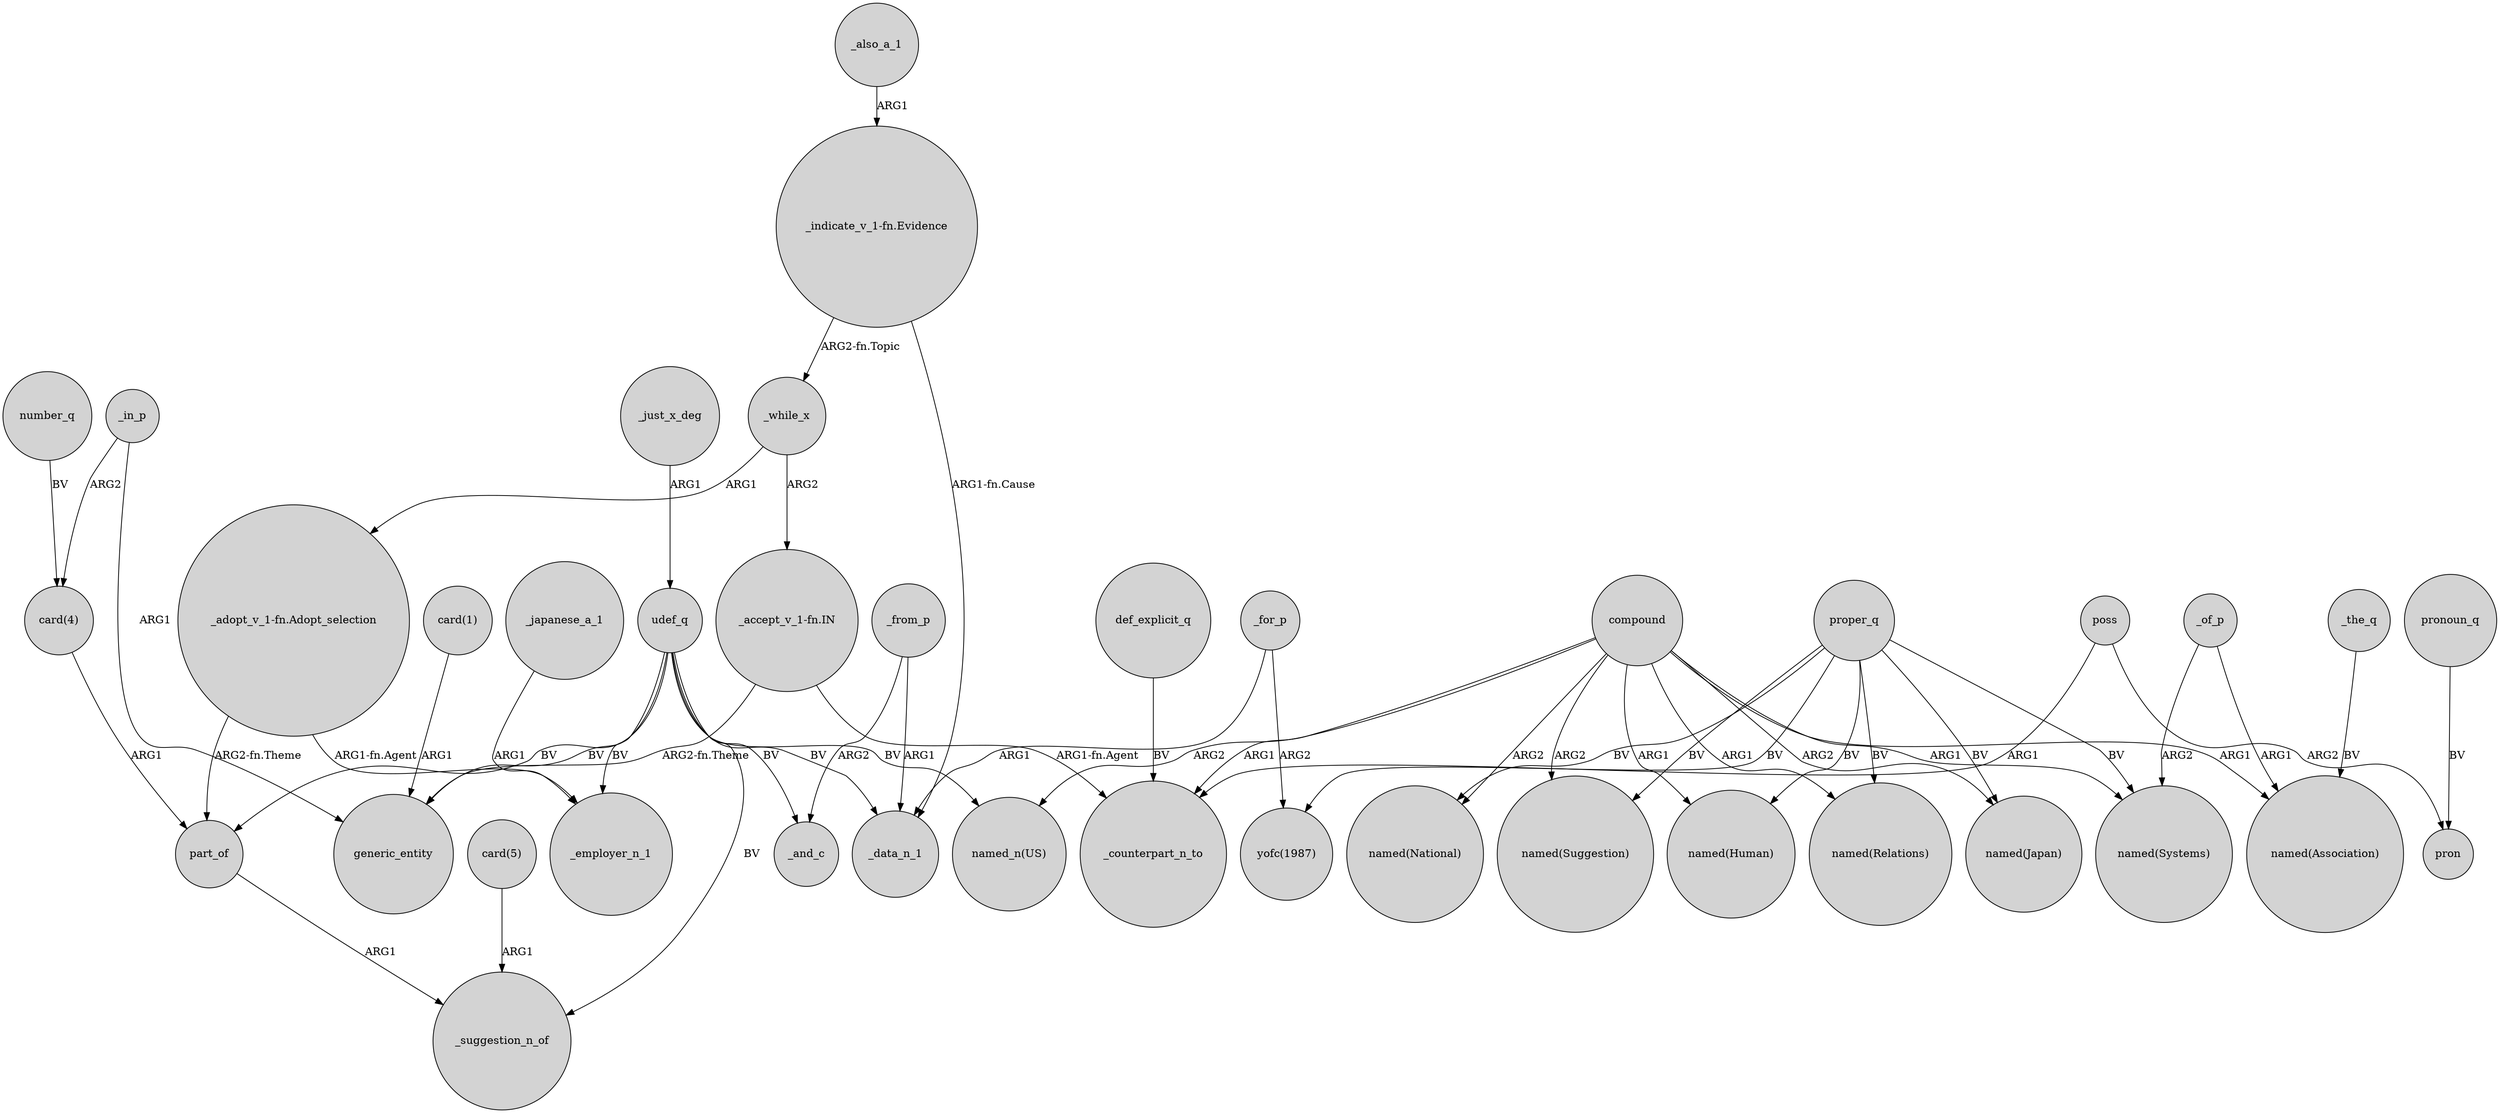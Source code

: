 digraph {
	node [shape=circle style=filled]
	_in_p -> "card(4)" [label=ARG2]
	"_indicate_v_1-fn.Evidence" -> _data_n_1 [label="ARG1-fn.Cause"]
	number_q -> "card(4)" [label=BV]
	_also_a_1 -> "_indicate_v_1-fn.Evidence" [label=ARG1]
	_for_p -> _data_n_1 [label=ARG1]
	udef_q -> part_of [label=BV]
	_for_p -> "yofc(1987)" [label=ARG2]
	compound -> "named(Suggestion)" [label=ARG2]
	_while_x -> "_adopt_v_1-fn.Adopt_selection" [label=ARG1]
	poss -> pron [label=ARG2]
	udef_q -> "named_n(US)" [label=BV]
	_just_x_deg -> udef_q [label=ARG1]
	udef_q -> generic_entity [label=BV]
	_japanese_a_1 -> _employer_n_1 [label=ARG1]
	part_of -> _suggestion_n_of [label=ARG1]
	"card(5)" -> _suggestion_n_of [label=ARG1]
	"_accept_v_1-fn.IN" -> generic_entity [label="ARG2-fn.Theme"]
	_of_p -> "named(Systems)" [label=ARG2]
	"_accept_v_1-fn.IN" -> _counterpart_n_to [label="ARG1-fn.Agent"]
	compound -> "named(Japan)" [label=ARG2]
	proper_q -> "named(Japan)" [label=BV]
	proper_q -> "named(Human)" [label=BV]
	compound -> "named_n(US)" [label=ARG2]
	udef_q -> _suggestion_n_of [label=BV]
	_of_p -> "named(Association)" [label=ARG1]
	"_adopt_v_1-fn.Adopt_selection" -> part_of [label="ARG2-fn.Theme"]
	compound -> "named(National)" [label=ARG2]
	"_adopt_v_1-fn.Adopt_selection" -> _employer_n_1 [label="ARG1-fn.Agent"]
	pronoun_q -> pron [label=BV]
	compound -> "named(Systems)" [label=ARG1]
	udef_q -> _data_n_1 [label=BV]
	compound -> _counterpart_n_to [label=ARG1]
	compound -> "named(Relations)" [label=ARG1]
	proper_q -> "named(Systems)" [label=BV]
	compound -> "named(Human)" [label=ARG1]
	proper_q -> "yofc(1987)" [label=BV]
	proper_q -> "named(Suggestion)" [label=BV]
	def_explicit_q -> _counterpart_n_to [label=BV]
	_from_p -> _data_n_1 [label=ARG1]
	proper_q -> "named(Relations)" [label=BV]
	"card(1)" -> generic_entity [label=ARG1]
	_the_q -> "named(Association)" [label=BV]
	udef_q -> _employer_n_1 [label=BV]
	proper_q -> "named(National)" [label=BV]
	_in_p -> generic_entity [label=ARG1]
	compound -> "named(Association)" [label=ARG1]
	_from_p -> _and_c [label=ARG2]
	"_indicate_v_1-fn.Evidence" -> _while_x [label="ARG2-fn.Topic"]
	udef_q -> _and_c [label=BV]
	"card(4)" -> part_of [label=ARG1]
	poss -> _counterpart_n_to [label=ARG1]
	_while_x -> "_accept_v_1-fn.IN" [label=ARG2]
}
